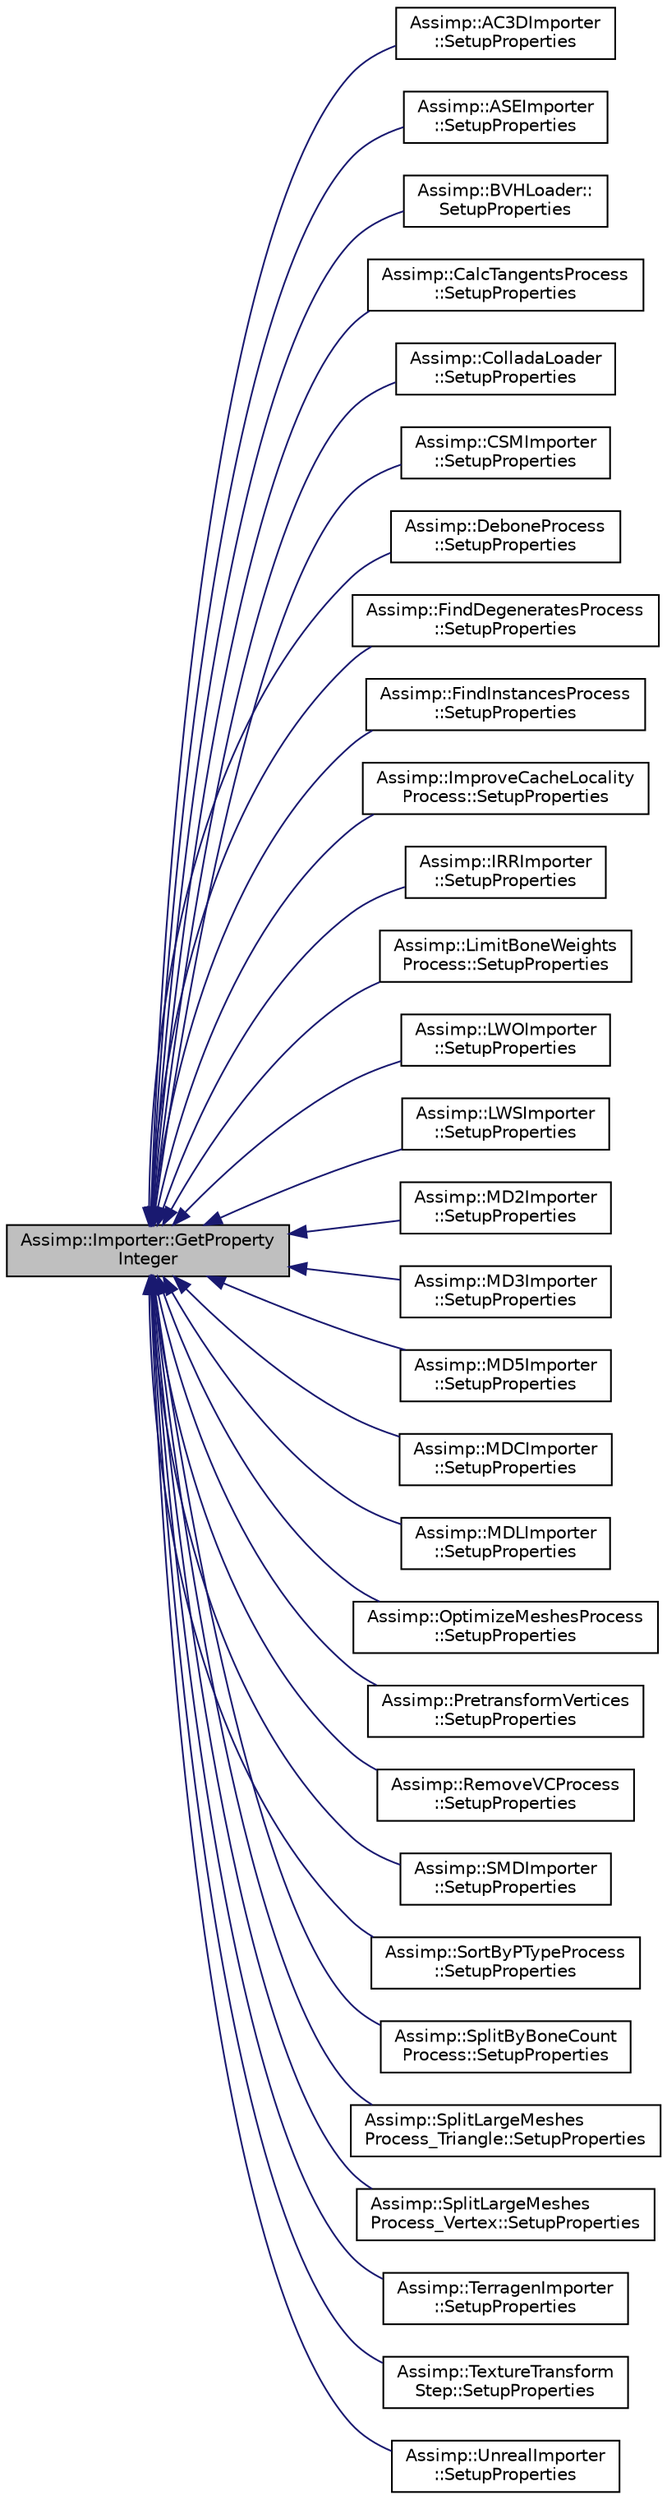 digraph "Assimp::Importer::GetPropertyInteger"
{
  edge [fontname="Helvetica",fontsize="10",labelfontname="Helvetica",labelfontsize="10"];
  node [fontname="Helvetica",fontsize="10",shape=record];
  rankdir="LR";
  Node1 [label="Assimp::Importer::GetProperty\lInteger",height=0.2,width=0.4,color="black", fillcolor="grey75", style="filled", fontcolor="black"];
  Node1 -> Node2 [dir="back",color="midnightblue",fontsize="10",style="solid",fontname="Helvetica"];
  Node2 [label="Assimp::AC3DImporter\l::SetupProperties",height=0.2,width=0.4,color="black", fillcolor="white", style="filled",URL="$class_assimp_1_1_a_c3_d_importer.html#a59bf78ed30aa9de6e16d6ecfe5b3d1ad"];
  Node1 -> Node3 [dir="back",color="midnightblue",fontsize="10",style="solid",fontname="Helvetica"];
  Node3 [label="Assimp::ASEImporter\l::SetupProperties",height=0.2,width=0.4,color="black", fillcolor="white", style="filled",URL="$class_assimp_1_1_a_s_e_importer.html#a71d33277500d8b4c300e2b36eb94d472"];
  Node1 -> Node4 [dir="back",color="midnightblue",fontsize="10",style="solid",fontname="Helvetica"];
  Node4 [label="Assimp::BVHLoader::\lSetupProperties",height=0.2,width=0.4,color="black", fillcolor="white", style="filled",URL="$class_assimp_1_1_b_v_h_loader.html#a8efcc5b879f1d5595feb1c3d505fa536"];
  Node1 -> Node5 [dir="back",color="midnightblue",fontsize="10",style="solid",fontname="Helvetica"];
  Node5 [label="Assimp::CalcTangentsProcess\l::SetupProperties",height=0.2,width=0.4,color="black", fillcolor="white", style="filled",URL="$class_assimp_1_1_calc_tangents_process.html#a3d68f84fd012e905337f863e1c354332"];
  Node1 -> Node6 [dir="back",color="midnightblue",fontsize="10",style="solid",fontname="Helvetica"];
  Node6 [label="Assimp::ColladaLoader\l::SetupProperties",height=0.2,width=0.4,color="black", fillcolor="white", style="filled",URL="$class_assimp_1_1_collada_loader.html#a4289309c9ba9306807e73195d1c969cb"];
  Node1 -> Node7 [dir="back",color="midnightblue",fontsize="10",style="solid",fontname="Helvetica"];
  Node7 [label="Assimp::CSMImporter\l::SetupProperties",height=0.2,width=0.4,color="black", fillcolor="white", style="filled",URL="$class_assimp_1_1_c_s_m_importer.html#a086615f1f4d3496acdd96be7fa32a90e"];
  Node1 -> Node8 [dir="back",color="midnightblue",fontsize="10",style="solid",fontname="Helvetica"];
  Node8 [label="Assimp::DeboneProcess\l::SetupProperties",height=0.2,width=0.4,color="black", fillcolor="white", style="filled",URL="$class_assimp_1_1_debone_process.html#ad062ecc02d4c77deed2028d952626526"];
  Node1 -> Node9 [dir="back",color="midnightblue",fontsize="10",style="solid",fontname="Helvetica"];
  Node9 [label="Assimp::FindDegeneratesProcess\l::SetupProperties",height=0.2,width=0.4,color="black", fillcolor="white", style="filled",URL="$class_assimp_1_1_find_degenerates_process.html#aee0cbbab7892280365353b44d63d1dee"];
  Node1 -> Node10 [dir="back",color="midnightblue",fontsize="10",style="solid",fontname="Helvetica"];
  Node10 [label="Assimp::FindInstancesProcess\l::SetupProperties",height=0.2,width=0.4,color="black", fillcolor="white", style="filled",URL="$class_assimp_1_1_find_instances_process.html#a3359b0b3ce1dbc2a8370653a2420da73"];
  Node1 -> Node11 [dir="back",color="midnightblue",fontsize="10",style="solid",fontname="Helvetica"];
  Node11 [label="Assimp::ImproveCacheLocality\lProcess::SetupProperties",height=0.2,width=0.4,color="black", fillcolor="white", style="filled",URL="$class_assimp_1_1_improve_cache_locality_process.html#a70a4e7c1615ab706c4b689658e98fd0a"];
  Node1 -> Node12 [dir="back",color="midnightblue",fontsize="10",style="solid",fontname="Helvetica"];
  Node12 [label="Assimp::IRRImporter\l::SetupProperties",height=0.2,width=0.4,color="black", fillcolor="white", style="filled",URL="$class_assimp_1_1_i_r_r_importer.html#af7f79b288d02fba72959b34f547e1766"];
  Node1 -> Node13 [dir="back",color="midnightblue",fontsize="10",style="solid",fontname="Helvetica"];
  Node13 [label="Assimp::LimitBoneWeights\lProcess::SetupProperties",height=0.2,width=0.4,color="black", fillcolor="white", style="filled",URL="$class_assimp_1_1_limit_bone_weights_process.html#a979319b353bc0a8dcc0b383ac1b1c40c"];
  Node1 -> Node14 [dir="back",color="midnightblue",fontsize="10",style="solid",fontname="Helvetica"];
  Node14 [label="Assimp::LWOImporter\l::SetupProperties",height=0.2,width=0.4,color="black", fillcolor="white", style="filled",URL="$class_assimp_1_1_l_w_o_importer.html#a9c930022ee8c5d9816f4cdab0b747195"];
  Node1 -> Node15 [dir="back",color="midnightblue",fontsize="10",style="solid",fontname="Helvetica"];
  Node15 [label="Assimp::LWSImporter\l::SetupProperties",height=0.2,width=0.4,color="black", fillcolor="white", style="filled",URL="$class_assimp_1_1_l_w_s_importer.html#ad3192a55e03c2660835d8f5d790014e6"];
  Node1 -> Node16 [dir="back",color="midnightblue",fontsize="10",style="solid",fontname="Helvetica"];
  Node16 [label="Assimp::MD2Importer\l::SetupProperties",height=0.2,width=0.4,color="black", fillcolor="white", style="filled",URL="$class_assimp_1_1_m_d2_importer.html#a21b5689b4e166cc89152f9bcf0bd2418"];
  Node1 -> Node17 [dir="back",color="midnightblue",fontsize="10",style="solid",fontname="Helvetica"];
  Node17 [label="Assimp::MD3Importer\l::SetupProperties",height=0.2,width=0.4,color="black", fillcolor="white", style="filled",URL="$class_assimp_1_1_m_d3_importer.html#a6e949a276c71016d1d5926ff76f13a86"];
  Node1 -> Node18 [dir="back",color="midnightblue",fontsize="10",style="solid",fontname="Helvetica"];
  Node18 [label="Assimp::MD5Importer\l::SetupProperties",height=0.2,width=0.4,color="black", fillcolor="white", style="filled",URL="$class_assimp_1_1_m_d5_importer.html#a53497bd13f6c050fb668554c8b4faa02"];
  Node1 -> Node19 [dir="back",color="midnightblue",fontsize="10",style="solid",fontname="Helvetica"];
  Node19 [label="Assimp::MDCImporter\l::SetupProperties",height=0.2,width=0.4,color="black", fillcolor="white", style="filled",URL="$class_assimp_1_1_m_d_c_importer.html#ae95d077ab7d3da0740d96861649a75c7"];
  Node1 -> Node20 [dir="back",color="midnightblue",fontsize="10",style="solid",fontname="Helvetica"];
  Node20 [label="Assimp::MDLImporter\l::SetupProperties",height=0.2,width=0.4,color="black", fillcolor="white", style="filled",URL="$class_assimp_1_1_m_d_l_importer.html#a0815608887ab4132a1bac328007c4572"];
  Node1 -> Node21 [dir="back",color="midnightblue",fontsize="10",style="solid",fontname="Helvetica"];
  Node21 [label="Assimp::OptimizeMeshesProcess\l::SetupProperties",height=0.2,width=0.4,color="black", fillcolor="white", style="filled",URL="$class_assimp_1_1_optimize_meshes_process.html#a21115c3af0abe17142d32ead4204b451"];
  Node1 -> Node22 [dir="back",color="midnightblue",fontsize="10",style="solid",fontname="Helvetica"];
  Node22 [label="Assimp::PretransformVertices\l::SetupProperties",height=0.2,width=0.4,color="black", fillcolor="white", style="filled",URL="$class_assimp_1_1_pretransform_vertices.html#a8ea23ed889731ad993d03c267c037490"];
  Node1 -> Node23 [dir="back",color="midnightblue",fontsize="10",style="solid",fontname="Helvetica"];
  Node23 [label="Assimp::RemoveVCProcess\l::SetupProperties",height=0.2,width=0.4,color="black", fillcolor="white", style="filled",URL="$class_assimp_1_1_remove_v_c_process.html#a904f6b1717e6826090ee041c4cb0db0d"];
  Node1 -> Node24 [dir="back",color="midnightblue",fontsize="10",style="solid",fontname="Helvetica"];
  Node24 [label="Assimp::SMDImporter\l::SetupProperties",height=0.2,width=0.4,color="black", fillcolor="white", style="filled",URL="$class_assimp_1_1_s_m_d_importer.html#a816bd8aeb3f5c8b932be1fd0d7d68798"];
  Node1 -> Node25 [dir="back",color="midnightblue",fontsize="10",style="solid",fontname="Helvetica"];
  Node25 [label="Assimp::SortByPTypeProcess\l::SetupProperties",height=0.2,width=0.4,color="black", fillcolor="white", style="filled",URL="$class_assimp_1_1_sort_by_p_type_process.html#ac09e30908353a5f38d2592320b4f779c"];
  Node1 -> Node26 [dir="back",color="midnightblue",fontsize="10",style="solid",fontname="Helvetica"];
  Node26 [label="Assimp::SplitByBoneCount\lProcess::SetupProperties",height=0.2,width=0.4,color="black", fillcolor="white", style="filled",URL="$class_assimp_1_1_split_by_bone_count_process.html#a1d3d5d3cd647a19eeb2828f38fb5f12d"];
  Node1 -> Node27 [dir="back",color="midnightblue",fontsize="10",style="solid",fontname="Helvetica"];
  Node27 [label="Assimp::SplitLargeMeshes\lProcess_Triangle::SetupProperties",height=0.2,width=0.4,color="black", fillcolor="white", style="filled",URL="$class_assimp_1_1_split_large_meshes_process___triangle.html#ac4f6a0e2f06e539084bd5aa025ad1cf6"];
  Node1 -> Node28 [dir="back",color="midnightblue",fontsize="10",style="solid",fontname="Helvetica"];
  Node28 [label="Assimp::SplitLargeMeshes\lProcess_Vertex::SetupProperties",height=0.2,width=0.4,color="black", fillcolor="white", style="filled",URL="$class_assimp_1_1_split_large_meshes_process___vertex.html#aa6836a25214b54e22265269e2ca45617"];
  Node1 -> Node29 [dir="back",color="midnightblue",fontsize="10",style="solid",fontname="Helvetica"];
  Node29 [label="Assimp::TerragenImporter\l::SetupProperties",height=0.2,width=0.4,color="black", fillcolor="white", style="filled",URL="$class_assimp_1_1_terragen_importer.html#aa625c98a68fa8a2adb3b8c40074057a0"];
  Node1 -> Node30 [dir="back",color="midnightblue",fontsize="10",style="solid",fontname="Helvetica"];
  Node30 [label="Assimp::TextureTransform\lStep::SetupProperties",height=0.2,width=0.4,color="black", fillcolor="white", style="filled",URL="$class_assimp_1_1_texture_transform_step.html#a98b34f7e62e91f1d7b2e397b1222758c"];
  Node1 -> Node31 [dir="back",color="midnightblue",fontsize="10",style="solid",fontname="Helvetica"];
  Node31 [label="Assimp::UnrealImporter\l::SetupProperties",height=0.2,width=0.4,color="black", fillcolor="white", style="filled",URL="$class_assimp_1_1_unreal_importer.html#a6245271b643c4beac61819f6cb6291e2",tooltip="Setup properties for the importer. "];
}
